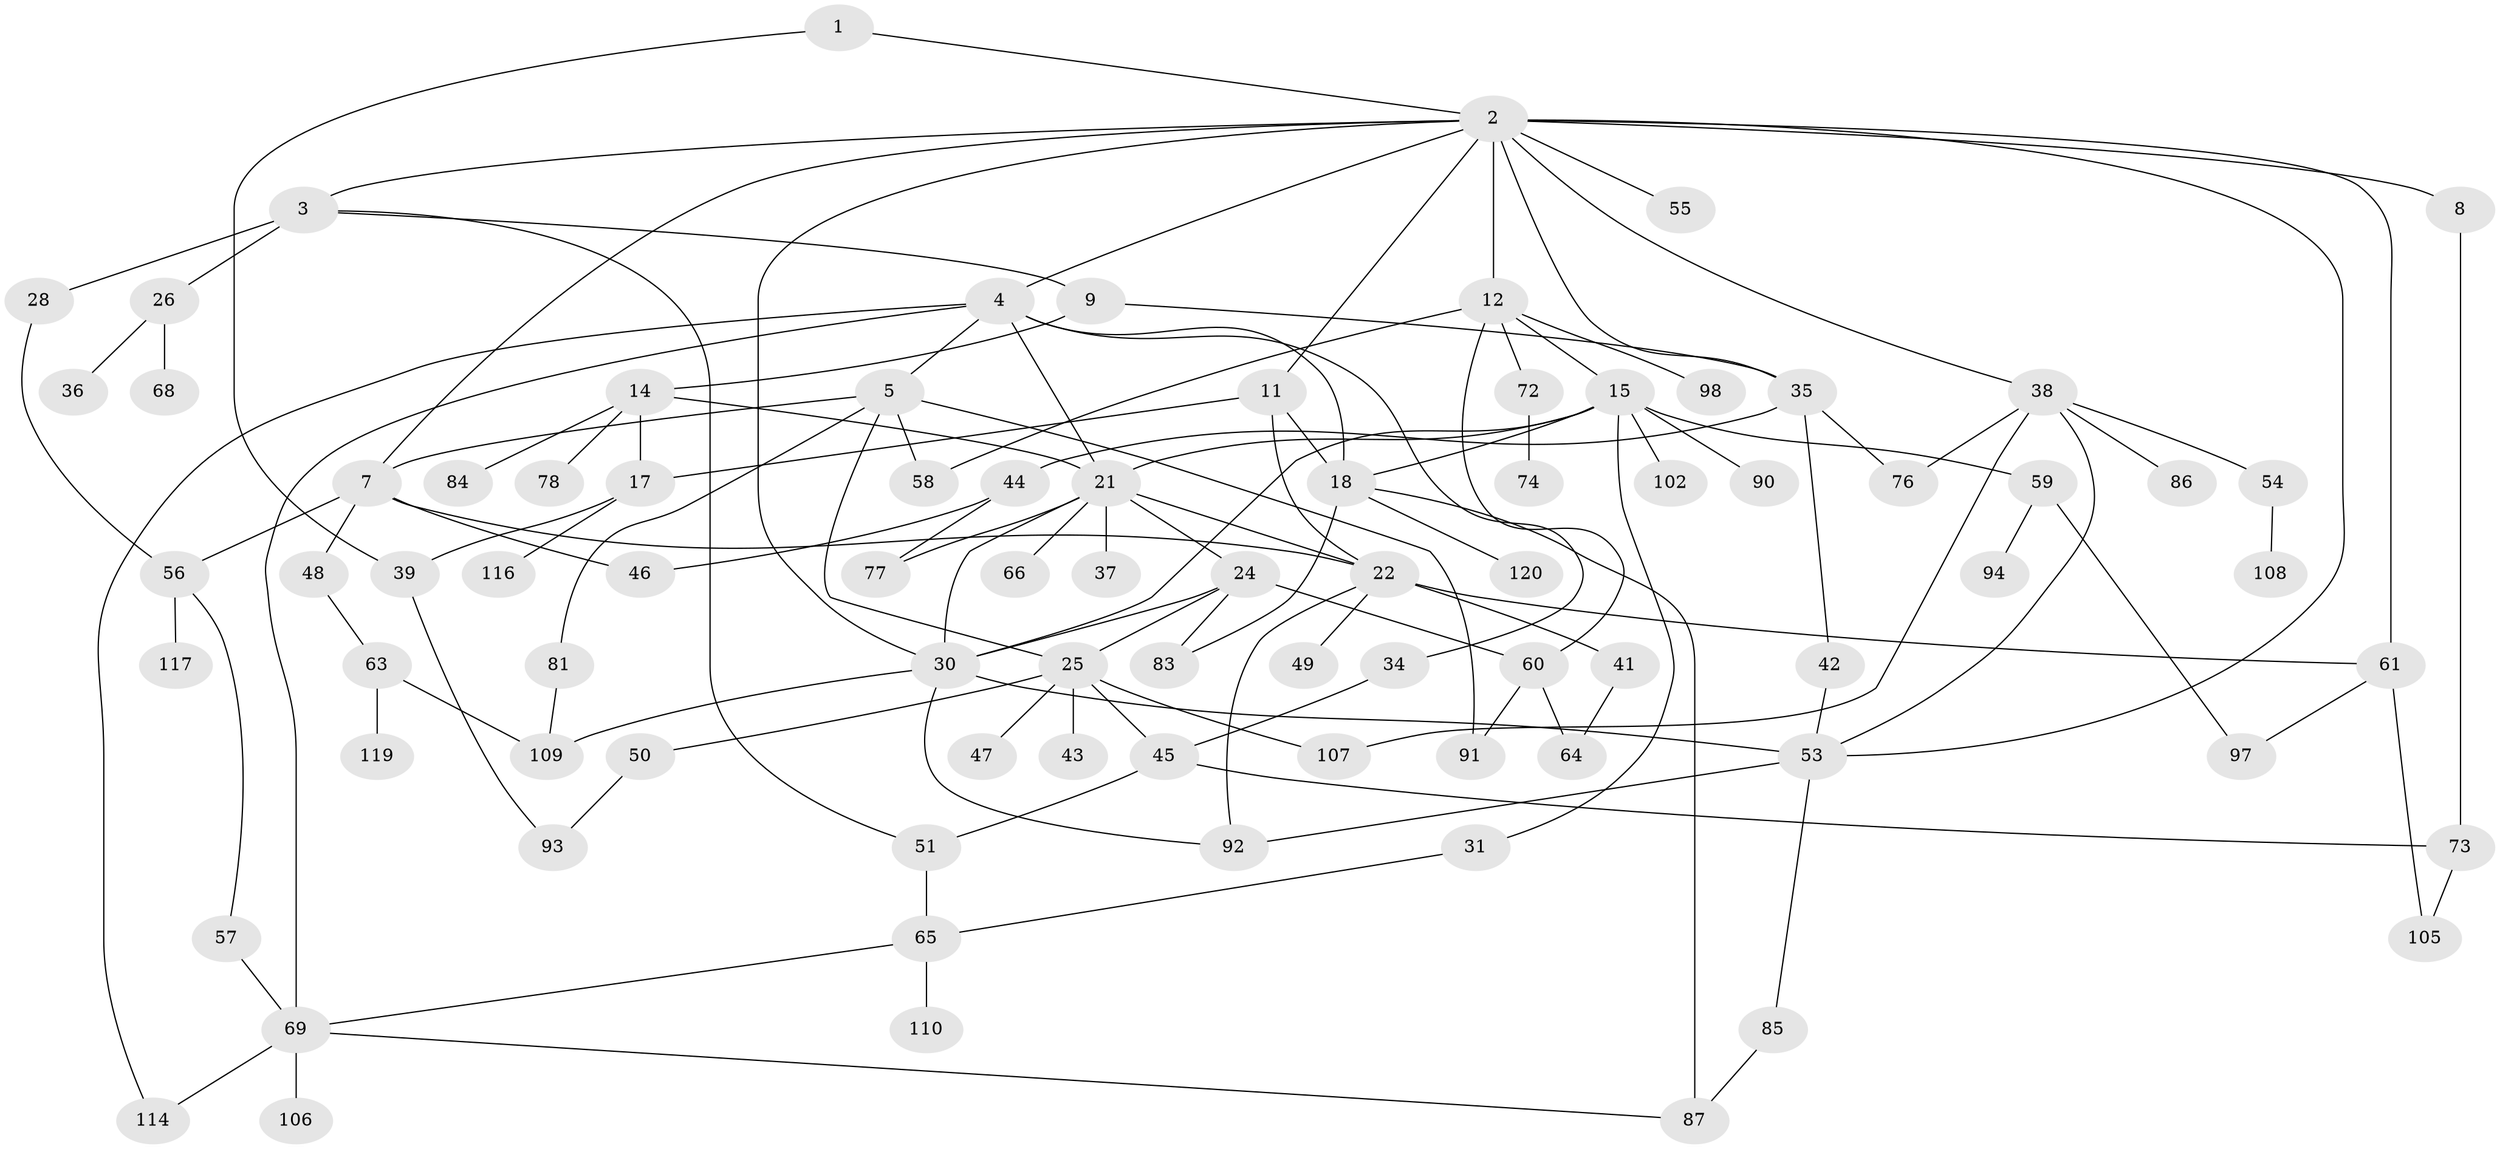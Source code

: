 // Generated by graph-tools (version 1.1) at 2025/51/02/27/25 19:51:39]
// undirected, 85 vertices, 128 edges
graph export_dot {
graph [start="1"]
  node [color=gray90,style=filled];
  1;
  2 [super="+29"];
  3 [super="+6"];
  4 [super="+19"];
  5 [super="+10"];
  7 [super="+16"];
  8 [super="+70"];
  9;
  11;
  12 [super="+13"];
  14 [super="+79"];
  15 [super="+67"];
  17 [super="+33"];
  18 [super="+20"];
  21 [super="+113"];
  22 [super="+23"];
  24 [super="+101"];
  25 [super="+40"];
  26 [super="+27"];
  28;
  30 [super="+103"];
  31 [super="+32"];
  34;
  35 [super="+118"];
  36;
  37;
  38 [super="+96"];
  39 [super="+95"];
  41;
  42;
  43;
  44 [super="+88"];
  45 [super="+99"];
  46 [super="+52"];
  47 [super="+62"];
  48;
  49;
  50;
  51;
  53 [super="+100"];
  54;
  55;
  56 [super="+80"];
  57;
  58;
  59 [super="+71"];
  60 [super="+75"];
  61 [super="+82"];
  63 [super="+115"];
  64 [super="+111"];
  65 [super="+104"];
  66;
  68;
  69 [super="+89"];
  72;
  73;
  74;
  76;
  77;
  78;
  81 [super="+112"];
  83;
  84;
  85;
  86;
  87;
  90;
  91;
  92;
  93;
  94;
  97;
  98;
  102;
  105;
  106;
  107;
  108;
  109;
  110;
  114;
  116;
  117;
  119;
  120;
  1 -- 2;
  1 -- 39;
  2 -- 3;
  2 -- 4;
  2 -- 8;
  2 -- 11;
  2 -- 12;
  2 -- 55;
  2 -- 35;
  2 -- 53;
  2 -- 38;
  2 -- 30;
  2 -- 61;
  2 -- 7;
  3 -- 26;
  3 -- 28;
  3 -- 51;
  3 -- 9;
  4 -- 5;
  4 -- 18;
  4 -- 34;
  4 -- 69;
  4 -- 114;
  4 -- 21;
  5 -- 7;
  5 -- 58;
  5 -- 81;
  5 -- 25;
  5 -- 91;
  7 -- 56;
  7 -- 22;
  7 -- 48;
  7 -- 46;
  8 -- 73;
  9 -- 14;
  9 -- 35;
  11 -- 17;
  11 -- 22;
  11 -- 18;
  12 -- 60;
  12 -- 72;
  12 -- 58;
  12 -- 98;
  12 -- 15;
  14 -- 78;
  14 -- 84;
  14 -- 21;
  14 -- 17;
  15 -- 21;
  15 -- 31;
  15 -- 59;
  15 -- 90;
  15 -- 30;
  15 -- 102;
  15 -- 18;
  17 -- 116;
  17 -- 39;
  18 -- 83;
  18 -- 120;
  18 -- 87;
  21 -- 24;
  21 -- 37;
  21 -- 66;
  21 -- 77;
  21 -- 30;
  21 -- 22;
  22 -- 41;
  22 -- 61;
  22 -- 49;
  22 -- 92;
  24 -- 30;
  24 -- 25;
  24 -- 83;
  24 -- 60;
  25 -- 43;
  25 -- 50;
  25 -- 45;
  25 -- 107;
  25 -- 47;
  26 -- 36;
  26 -- 68;
  28 -- 56;
  30 -- 109;
  30 -- 92;
  30 -- 53;
  31 -- 65;
  34 -- 45;
  35 -- 42;
  35 -- 44;
  35 -- 76;
  38 -- 54;
  38 -- 76;
  38 -- 86;
  38 -- 107;
  38 -- 53;
  39 -- 93;
  41 -- 64;
  42 -- 53;
  44 -- 77;
  44 -- 46;
  45 -- 51;
  45 -- 73;
  48 -- 63;
  50 -- 93;
  51 -- 65;
  53 -- 85;
  53 -- 92;
  54 -- 108;
  56 -- 57;
  56 -- 117;
  57 -- 69;
  59 -- 94;
  59 -- 97;
  60 -- 91;
  60 -- 64;
  61 -- 97;
  61 -- 105;
  63 -- 119;
  63 -- 109;
  65 -- 110;
  65 -- 69;
  69 -- 114;
  69 -- 87;
  69 -- 106;
  72 -- 74;
  73 -- 105;
  81 -- 109;
  85 -- 87;
}
